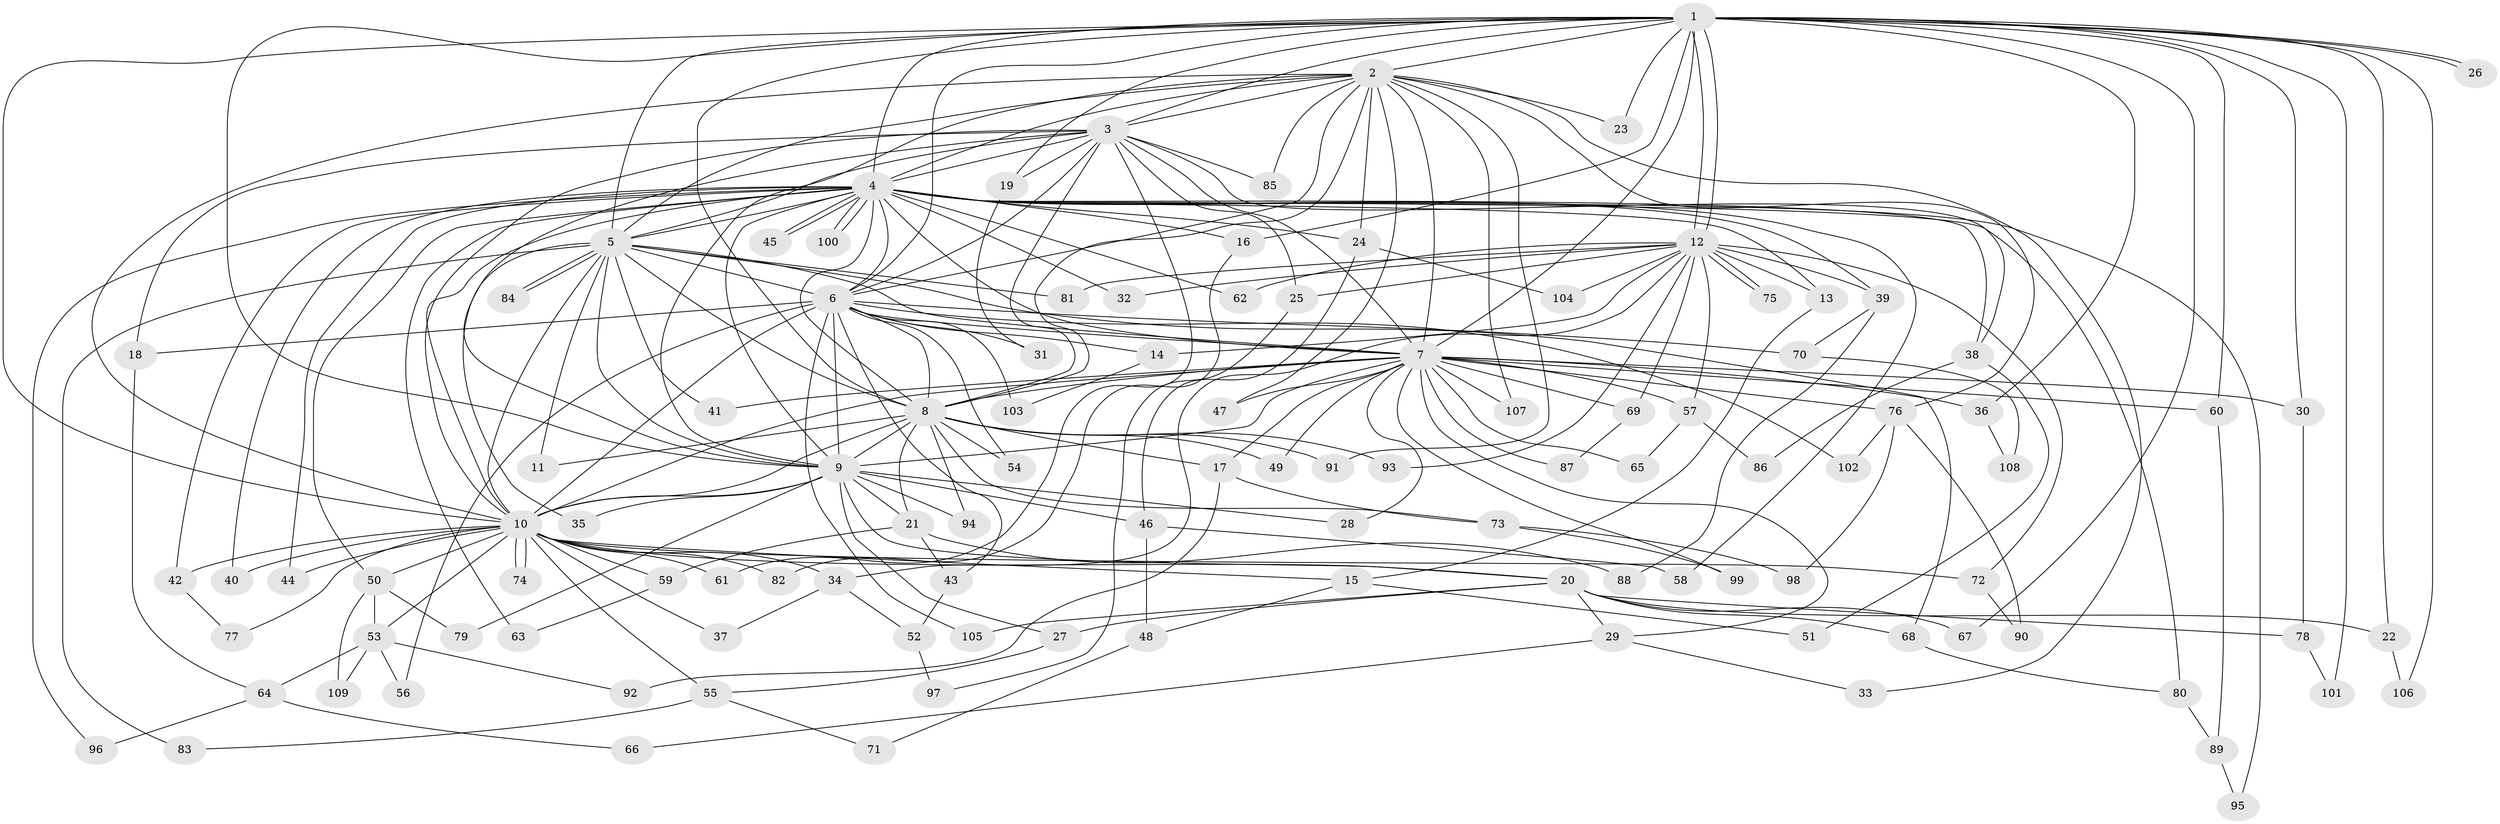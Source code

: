 // Generated by graph-tools (version 1.1) at 2025/25/03/09/25 03:25:44]
// undirected, 109 vertices, 243 edges
graph export_dot {
graph [start="1"]
  node [color=gray90,style=filled];
  1;
  2;
  3;
  4;
  5;
  6;
  7;
  8;
  9;
  10;
  11;
  12;
  13;
  14;
  15;
  16;
  17;
  18;
  19;
  20;
  21;
  22;
  23;
  24;
  25;
  26;
  27;
  28;
  29;
  30;
  31;
  32;
  33;
  34;
  35;
  36;
  37;
  38;
  39;
  40;
  41;
  42;
  43;
  44;
  45;
  46;
  47;
  48;
  49;
  50;
  51;
  52;
  53;
  54;
  55;
  56;
  57;
  58;
  59;
  60;
  61;
  62;
  63;
  64;
  65;
  66;
  67;
  68;
  69;
  70;
  71;
  72;
  73;
  74;
  75;
  76;
  77;
  78;
  79;
  80;
  81;
  82;
  83;
  84;
  85;
  86;
  87;
  88;
  89;
  90;
  91;
  92;
  93;
  94;
  95;
  96;
  97;
  98;
  99;
  100;
  101;
  102;
  103;
  104;
  105;
  106;
  107;
  108;
  109;
  1 -- 2;
  1 -- 3;
  1 -- 4;
  1 -- 5;
  1 -- 6;
  1 -- 7;
  1 -- 8;
  1 -- 9;
  1 -- 10;
  1 -- 12;
  1 -- 12;
  1 -- 16;
  1 -- 19;
  1 -- 22;
  1 -- 23;
  1 -- 26;
  1 -- 26;
  1 -- 30;
  1 -- 36;
  1 -- 60;
  1 -- 67;
  1 -- 101;
  1 -- 106;
  2 -- 3;
  2 -- 4;
  2 -- 5;
  2 -- 6;
  2 -- 7;
  2 -- 8;
  2 -- 9;
  2 -- 10;
  2 -- 23;
  2 -- 24;
  2 -- 33;
  2 -- 47;
  2 -- 76;
  2 -- 85;
  2 -- 91;
  2 -- 107;
  3 -- 4;
  3 -- 5;
  3 -- 6;
  3 -- 7;
  3 -- 8;
  3 -- 9;
  3 -- 10;
  3 -- 18;
  3 -- 19;
  3 -- 25;
  3 -- 38;
  3 -- 61;
  3 -- 85;
  4 -- 5;
  4 -- 6;
  4 -- 7;
  4 -- 8;
  4 -- 9;
  4 -- 10;
  4 -- 13;
  4 -- 16;
  4 -- 24;
  4 -- 32;
  4 -- 38;
  4 -- 39;
  4 -- 40;
  4 -- 42;
  4 -- 44;
  4 -- 45;
  4 -- 45;
  4 -- 50;
  4 -- 58;
  4 -- 62;
  4 -- 63;
  4 -- 80;
  4 -- 95;
  4 -- 96;
  4 -- 100;
  4 -- 100;
  5 -- 6;
  5 -- 7;
  5 -- 8;
  5 -- 9;
  5 -- 10;
  5 -- 11;
  5 -- 35;
  5 -- 41;
  5 -- 68;
  5 -- 81;
  5 -- 83;
  5 -- 84;
  5 -- 84;
  6 -- 7;
  6 -- 8;
  6 -- 9;
  6 -- 10;
  6 -- 14;
  6 -- 18;
  6 -- 31;
  6 -- 43;
  6 -- 54;
  6 -- 56;
  6 -- 70;
  6 -- 102;
  6 -- 103;
  6 -- 105;
  7 -- 8;
  7 -- 9;
  7 -- 10;
  7 -- 17;
  7 -- 28;
  7 -- 29;
  7 -- 30;
  7 -- 36;
  7 -- 41;
  7 -- 47;
  7 -- 49;
  7 -- 57;
  7 -- 60;
  7 -- 65;
  7 -- 69;
  7 -- 76;
  7 -- 87;
  7 -- 99;
  7 -- 107;
  8 -- 9;
  8 -- 10;
  8 -- 11;
  8 -- 17;
  8 -- 21;
  8 -- 49;
  8 -- 54;
  8 -- 73;
  8 -- 91;
  8 -- 93;
  8 -- 94;
  9 -- 10;
  9 -- 20;
  9 -- 21;
  9 -- 27;
  9 -- 28;
  9 -- 35;
  9 -- 46;
  9 -- 79;
  9 -- 94;
  10 -- 15;
  10 -- 20;
  10 -- 34;
  10 -- 37;
  10 -- 40;
  10 -- 42;
  10 -- 44;
  10 -- 50;
  10 -- 53;
  10 -- 55;
  10 -- 59;
  10 -- 61;
  10 -- 72;
  10 -- 74;
  10 -- 74;
  10 -- 77;
  10 -- 82;
  12 -- 13;
  12 -- 14;
  12 -- 25;
  12 -- 32;
  12 -- 34;
  12 -- 39;
  12 -- 57;
  12 -- 62;
  12 -- 69;
  12 -- 72;
  12 -- 75;
  12 -- 75;
  12 -- 81;
  12 -- 93;
  12 -- 104;
  13 -- 15;
  14 -- 103;
  15 -- 48;
  15 -- 51;
  16 -- 82;
  17 -- 73;
  17 -- 92;
  18 -- 64;
  19 -- 31;
  20 -- 22;
  20 -- 27;
  20 -- 29;
  20 -- 67;
  20 -- 68;
  20 -- 78;
  20 -- 105;
  21 -- 43;
  21 -- 59;
  21 -- 88;
  22 -- 106;
  24 -- 46;
  24 -- 104;
  25 -- 97;
  27 -- 55;
  29 -- 33;
  29 -- 66;
  30 -- 78;
  34 -- 37;
  34 -- 52;
  36 -- 108;
  38 -- 51;
  38 -- 86;
  39 -- 70;
  39 -- 88;
  42 -- 77;
  43 -- 52;
  46 -- 48;
  46 -- 58;
  48 -- 71;
  50 -- 53;
  50 -- 79;
  50 -- 109;
  52 -- 97;
  53 -- 56;
  53 -- 64;
  53 -- 92;
  53 -- 109;
  55 -- 71;
  55 -- 83;
  57 -- 65;
  57 -- 86;
  59 -- 63;
  60 -- 89;
  64 -- 66;
  64 -- 96;
  68 -- 80;
  69 -- 87;
  70 -- 108;
  72 -- 90;
  73 -- 98;
  73 -- 99;
  76 -- 90;
  76 -- 98;
  76 -- 102;
  78 -- 101;
  80 -- 89;
  89 -- 95;
}
